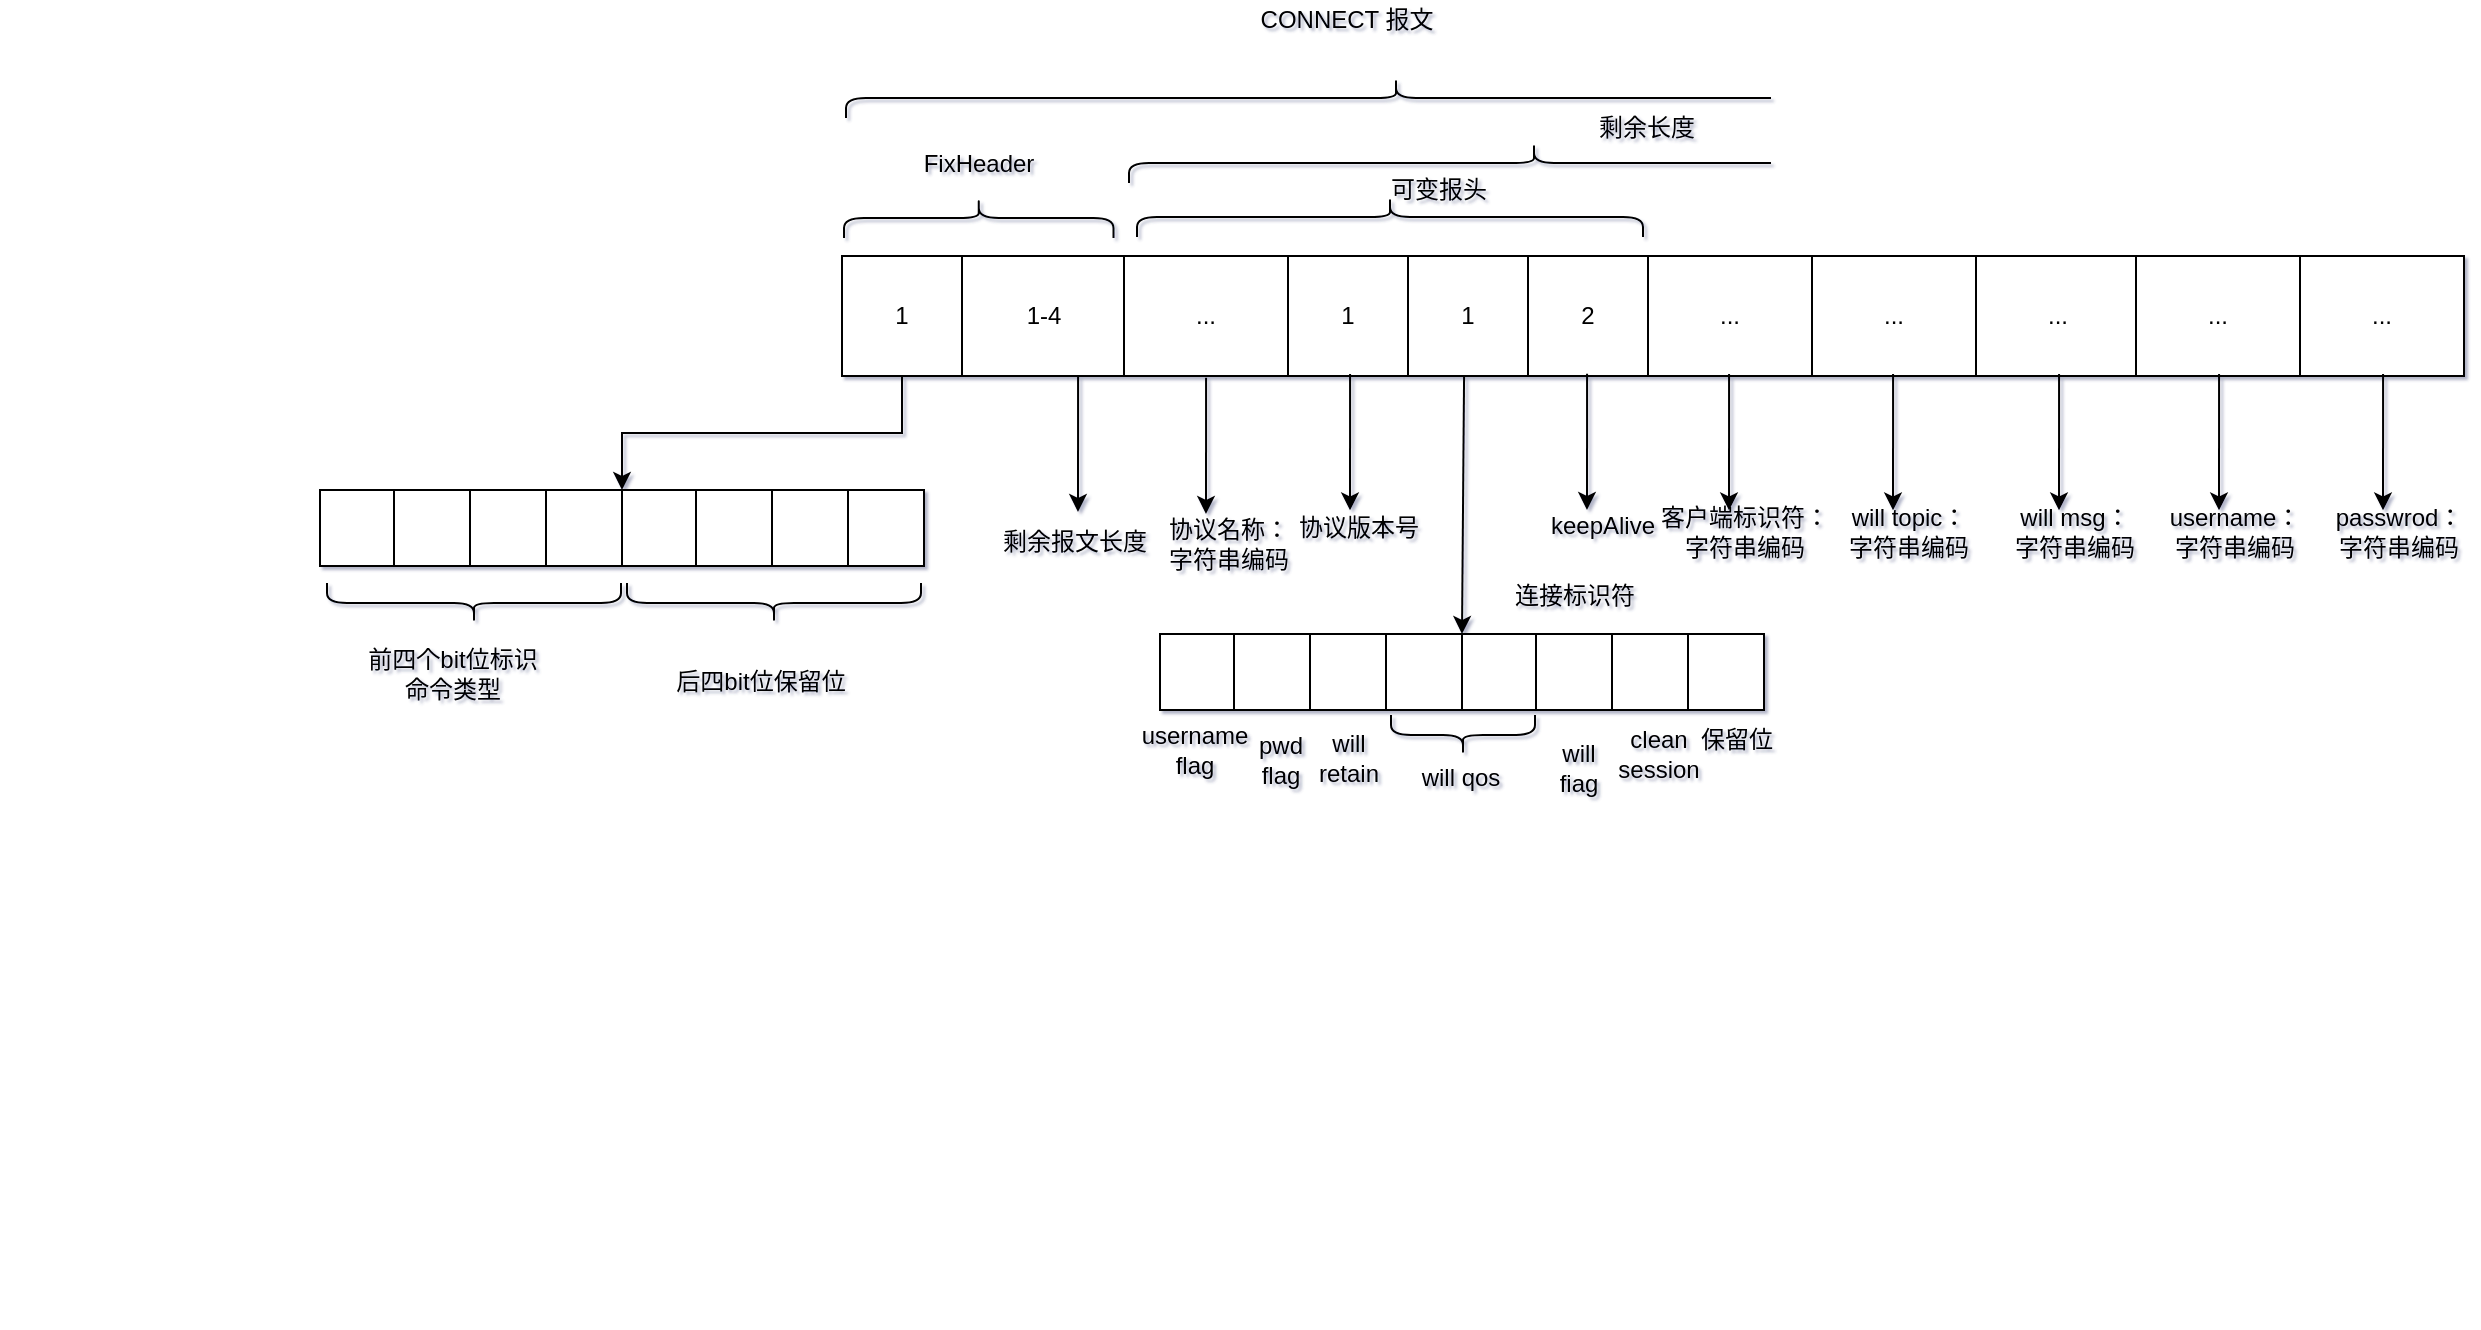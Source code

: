 <mxfile version="15.2.7" type="github">
  <diagram id="prtHgNgQTEPvFCAcTncT" name="Page-1">
    <mxGraphModel dx="1865" dy="491" grid="1" gridSize="1" guides="1" tooltips="1" connect="1" arrows="1" fold="1" page="1" pageScale="1" pageWidth="827" pageHeight="1169" background="#FFFFFF" math="0" shadow="1">
      <root>
        <mxCell id="0" />
        <mxCell id="1" parent="0" />
        <mxCell id="nLtbvOiPkB7zyCUtlBkx-5" value="" style="shape=curlyBracket;whiteSpace=wrap;html=1;rounded=1;rotation=90;" parent="1" vertex="1">
          <mxGeometry x="147.38" y="605.63" width="20" height="134.75" as="geometry" />
        </mxCell>
        <mxCell id="nLtbvOiPkB7zyCUtlBkx-19" value="1" style="whiteSpace=wrap;html=1;aspect=fixed;" parent="1" vertex="1">
          <mxGeometry x="89" y="692" width="60" height="60" as="geometry" />
        </mxCell>
        <mxCell id="nLtbvOiPkB7zyCUtlBkx-20" value="" style="endArrow=classic;html=1;rounded=0;edgeStyle=orthogonalEdgeStyle;exitX=0.5;exitY=1;exitDx=0;exitDy=0;entryX=1;entryY=0;entryDx=0;entryDy=0;" parent="1" source="nLtbvOiPkB7zyCUtlBkx-19" edge="1" target="slnyN1TMM2L7qAsyfplw-7">
          <mxGeometry width="50" height="50" relative="1" as="geometry">
            <mxPoint x="114" y="806" as="sourcePoint" />
            <mxPoint x="49" y="804" as="targetPoint" />
          </mxGeometry>
        </mxCell>
        <mxCell id="nLtbvOiPkB7zyCUtlBkx-36" value="" style="shape=partialRectangle;html=1;whiteSpace=wrap;connectable=0;fillColor=none;top=0;left=0;bottom=0;right=0;overflow=hidden;pointerEvents=1;" parent="1" vertex="1">
          <mxGeometry x="-49" y="863" width="38" height="40" as="geometry">
            <mxRectangle width="38" height="40" as="alternateBounds" />
          </mxGeometry>
        </mxCell>
        <mxCell id="nLtbvOiPkB7zyCUtlBkx-93" value="" style="shape=partialRectangle;html=1;whiteSpace=wrap;collapsible=0;dropTarget=0;pointerEvents=0;fillColor=none;top=0;left=0;bottom=0;right=0;points=[[0,0.5],[1,0.5]];portConstraint=eastwest;" parent="1" vertex="1">
          <mxGeometry x="-331" y="1184" width="170" height="40" as="geometry" />
        </mxCell>
        <mxCell id="nLtbvOiPkB7zyCUtlBkx-94" value="" style="shape=partialRectangle;html=1;whiteSpace=wrap;connectable=0;fillColor=none;top=0;left=0;bottom=0;right=0;overflow=hidden;pointerEvents=1;" parent="nLtbvOiPkB7zyCUtlBkx-93" vertex="1">
          <mxGeometry width="56" height="40" as="geometry">
            <mxRectangle width="56" height="40" as="alternateBounds" />
          </mxGeometry>
        </mxCell>
        <mxCell id="nLtbvOiPkB7zyCUtlBkx-95" value="" style="shape=partialRectangle;html=1;whiteSpace=wrap;connectable=0;fillColor=none;top=0;left=0;bottom=0;right=0;overflow=hidden;pointerEvents=1;" parent="nLtbvOiPkB7zyCUtlBkx-93" vertex="1">
          <mxGeometry x="56" width="58" height="40" as="geometry">
            <mxRectangle width="58" height="40" as="alternateBounds" />
          </mxGeometry>
        </mxCell>
        <mxCell id="nLtbvOiPkB7zyCUtlBkx-96" value="" style="shape=partialRectangle;html=1;whiteSpace=wrap;connectable=0;fillColor=none;top=0;left=0;bottom=0;right=0;overflow=hidden;pointerEvents=1;" parent="nLtbvOiPkB7zyCUtlBkx-93" vertex="1">
          <mxGeometry x="114" width="56" height="40" as="geometry">
            <mxRectangle width="56" height="40" as="alternateBounds" />
          </mxGeometry>
        </mxCell>
        <mxCell id="nLtbvOiPkB7zyCUtlBkx-99" value="" style="shape=partialRectangle;html=1;whiteSpace=wrap;connectable=0;fillColor=none;top=0;left=0;bottom=0;right=0;overflow=hidden;pointerEvents=1;" parent="1" vertex="1">
          <mxGeometry x="-72" y="867" width="38" height="40" as="geometry">
            <mxRectangle width="38" height="40" as="alternateBounds" />
          </mxGeometry>
        </mxCell>
        <mxCell id="7wXE7StsuZpoVi-rsZV6-1" value="" style="shape=curlyBracket;whiteSpace=wrap;html=1;rounded=1;rotation=-90;" parent="1" vertex="1">
          <mxGeometry x="-105" y="792" width="20" height="147" as="geometry" />
        </mxCell>
        <mxCell id="slnyN1TMM2L7qAsyfplw-1" value="FixHeader" style="text;html=1;align=center;verticalAlign=middle;resizable=0;points=[];autosize=1;strokeColor=none;fillColor=none;" vertex="1" parent="1">
          <mxGeometry x="124.38" y="636" width="66" height="19" as="geometry" />
        </mxCell>
        <mxCell id="slnyN1TMM2L7qAsyfplw-2" value="前四个bit位标识&lt;br&gt;命令类型" style="text;html=1;align=center;verticalAlign=middle;resizable=0;points=[];autosize=1;strokeColor=none;fillColor=none;" vertex="1" parent="1">
          <mxGeometry x="-154" y="885" width="96" height="32" as="geometry" />
        </mxCell>
        <mxCell id="slnyN1TMM2L7qAsyfplw-4" value="" style="whiteSpace=wrap;html=1;aspect=fixed;" vertex="1" parent="1">
          <mxGeometry x="-172" y="809" width="38" height="38" as="geometry" />
        </mxCell>
        <mxCell id="slnyN1TMM2L7qAsyfplw-5" value="" style="whiteSpace=wrap;html=1;aspect=fixed;" vertex="1" parent="1">
          <mxGeometry x="-135" y="809" width="38" height="38" as="geometry" />
        </mxCell>
        <mxCell id="slnyN1TMM2L7qAsyfplw-6" value="" style="whiteSpace=wrap;html=1;aspect=fixed;" vertex="1" parent="1">
          <mxGeometry x="-97" y="809" width="38" height="38" as="geometry" />
        </mxCell>
        <mxCell id="slnyN1TMM2L7qAsyfplw-7" value="" style="whiteSpace=wrap;html=1;aspect=fixed;" vertex="1" parent="1">
          <mxGeometry x="-59" y="809" width="38" height="38" as="geometry" />
        </mxCell>
        <mxCell id="slnyN1TMM2L7qAsyfplw-8" value="" style="whiteSpace=wrap;html=1;aspect=fixed;" vertex="1" parent="1">
          <mxGeometry x="-21" y="809" width="38" height="38" as="geometry" />
        </mxCell>
        <mxCell id="slnyN1TMM2L7qAsyfplw-9" value="" style="whiteSpace=wrap;html=1;aspect=fixed;" vertex="1" parent="1">
          <mxGeometry x="16" y="809" width="38" height="38" as="geometry" />
        </mxCell>
        <mxCell id="slnyN1TMM2L7qAsyfplw-10" value="" style="whiteSpace=wrap;html=1;aspect=fixed;" vertex="1" parent="1">
          <mxGeometry x="54" y="809" width="38" height="38" as="geometry" />
        </mxCell>
        <mxCell id="slnyN1TMM2L7qAsyfplw-11" value="" style="whiteSpace=wrap;html=1;aspect=fixed;" vertex="1" parent="1">
          <mxGeometry x="92" y="809" width="38" height="38" as="geometry" />
        </mxCell>
        <mxCell id="slnyN1TMM2L7qAsyfplw-12" value="" style="shape=curlyBracket;whiteSpace=wrap;html=1;rounded=1;rotation=90;" vertex="1" parent="1">
          <mxGeometry x="356" y="338" width="20" height="550" as="geometry" />
        </mxCell>
        <mxCell id="slnyN1TMM2L7qAsyfplw-13" value="CONNECT 报文" style="text;html=1;align=center;verticalAlign=middle;resizable=0;points=[];autosize=1;strokeColor=none;fillColor=none;" vertex="1" parent="1">
          <mxGeometry x="292" y="564" width="97" height="19" as="geometry" />
        </mxCell>
        <mxCell id="slnyN1TMM2L7qAsyfplw-14" value="" style="shape=curlyBracket;whiteSpace=wrap;html=1;rounded=1;rotation=-90;" vertex="1" parent="1">
          <mxGeometry x="45" y="792" width="20" height="147" as="geometry" />
        </mxCell>
        <mxCell id="slnyN1TMM2L7qAsyfplw-15" value="后四bit位保留位" style="text;html=1;align=center;verticalAlign=middle;resizable=0;points=[];autosize=1;strokeColor=none;fillColor=none;" vertex="1" parent="1">
          <mxGeometry y="895" width="96" height="19" as="geometry" />
        </mxCell>
        <mxCell id="slnyN1TMM2L7qAsyfplw-16" value="" style="endArrow=classic;html=1;exitX=0.492;exitY=0.997;exitDx=0;exitDy=0;exitPerimeter=0;" edge="1" parent="1">
          <mxGeometry width="50" height="50" relative="1" as="geometry">
            <mxPoint x="207.04" y="751.82" as="sourcePoint" />
            <mxPoint x="207" y="820" as="targetPoint" />
          </mxGeometry>
        </mxCell>
        <mxCell id="slnyN1TMM2L7qAsyfplw-17" value="剩余报文长度" style="text;html=1;align=center;verticalAlign=middle;resizable=0;points=[];autosize=1;strokeColor=none;fillColor=none;" vertex="1" parent="1">
          <mxGeometry x="163" y="825" width="83" height="19" as="geometry" />
        </mxCell>
        <mxCell id="slnyN1TMM2L7qAsyfplw-19" value="" style="shape=curlyBracket;whiteSpace=wrap;html=1;rounded=1;rotation=90;" vertex="1" parent="1">
          <mxGeometry x="425" y="443" width="20" height="405" as="geometry" />
        </mxCell>
        <mxCell id="slnyN1TMM2L7qAsyfplw-20" value="剩余长度" style="text;html=1;align=center;verticalAlign=middle;resizable=0;points=[];autosize=1;strokeColor=none;fillColor=none;" vertex="1" parent="1">
          <mxGeometry x="461" y="618" width="59" height="19" as="geometry" />
        </mxCell>
        <mxCell id="slnyN1TMM2L7qAsyfplw-21" value="" style="endArrow=classic;html=1;exitX=0.492;exitY=0.997;exitDx=0;exitDy=0;exitPerimeter=0;" edge="1" parent="1">
          <mxGeometry width="50" height="50" relative="1" as="geometry">
            <mxPoint x="271.04" y="752.82" as="sourcePoint" />
            <mxPoint x="271" y="821" as="targetPoint" />
          </mxGeometry>
        </mxCell>
        <mxCell id="slnyN1TMM2L7qAsyfplw-22" value="协议名称：&lt;br&gt;字符串编码" style="text;html=1;align=center;verticalAlign=middle;resizable=0;points=[];autosize=1;strokeColor=none;fillColor=none;" vertex="1" parent="1">
          <mxGeometry x="246" y="820" width="71" height="32" as="geometry" />
        </mxCell>
        <mxCell id="slnyN1TMM2L7qAsyfplw-26" value="1-4" style="rounded=0;whiteSpace=wrap;html=1;" vertex="1" parent="1">
          <mxGeometry x="149" y="692" width="82" height="60" as="geometry" />
        </mxCell>
        <mxCell id="slnyN1TMM2L7qAsyfplw-27" value="..." style="rounded=0;whiteSpace=wrap;html=1;" vertex="1" parent="1">
          <mxGeometry x="230" y="692" width="82" height="60" as="geometry" />
        </mxCell>
        <mxCell id="slnyN1TMM2L7qAsyfplw-28" value="1" style="whiteSpace=wrap;html=1;aspect=fixed;" vertex="1" parent="1">
          <mxGeometry x="312" y="692" width="60" height="60" as="geometry" />
        </mxCell>
        <mxCell id="slnyN1TMM2L7qAsyfplw-29" value="" style="endArrow=classic;html=1;exitX=0.492;exitY=0.997;exitDx=0;exitDy=0;exitPerimeter=0;" edge="1" parent="1">
          <mxGeometry width="50" height="50" relative="1" as="geometry">
            <mxPoint x="343.04" y="751.0" as="sourcePoint" />
            <mxPoint x="343" y="819.18" as="targetPoint" />
          </mxGeometry>
        </mxCell>
        <mxCell id="slnyN1TMM2L7qAsyfplw-30" value="协议版本号" style="text;html=1;align=center;verticalAlign=middle;resizable=0;points=[];autosize=1;strokeColor=none;fillColor=none;" vertex="1" parent="1">
          <mxGeometry x="311" y="818" width="71" height="19" as="geometry" />
        </mxCell>
        <mxCell id="slnyN1TMM2L7qAsyfplw-31" value="1" style="whiteSpace=wrap;html=1;aspect=fixed;" vertex="1" parent="1">
          <mxGeometry x="372" y="692" width="60" height="60" as="geometry" />
        </mxCell>
        <mxCell id="slnyN1TMM2L7qAsyfplw-32" value="" style="endArrow=classic;html=1;exitX=0.492;exitY=0.997;exitDx=0;exitDy=0;exitPerimeter=0;entryX=1;entryY=0;entryDx=0;entryDy=0;" edge="1" parent="1" target="slnyN1TMM2L7qAsyfplw-62">
          <mxGeometry width="50" height="50" relative="1" as="geometry">
            <mxPoint x="400.04" y="752" as="sourcePoint" />
            <mxPoint x="400" y="820.18" as="targetPoint" />
          </mxGeometry>
        </mxCell>
        <mxCell id="slnyN1TMM2L7qAsyfplw-33" value="连接标识符" style="text;html=1;align=center;verticalAlign=middle;resizable=0;points=[];autosize=1;strokeColor=none;fillColor=none;" vertex="1" parent="1">
          <mxGeometry x="419.5" y="852" width="71" height="19" as="geometry" />
        </mxCell>
        <mxCell id="slnyN1TMM2L7qAsyfplw-34" value="2" style="whiteSpace=wrap;html=1;aspect=fixed;" vertex="1" parent="1">
          <mxGeometry x="432" y="692" width="60" height="60" as="geometry" />
        </mxCell>
        <mxCell id="slnyN1TMM2L7qAsyfplw-35" value="" style="endArrow=classic;html=1;exitX=0.492;exitY=0.997;exitDx=0;exitDy=0;exitPerimeter=0;" edge="1" parent="1">
          <mxGeometry width="50" height="50" relative="1" as="geometry">
            <mxPoint x="461.54" y="750.82" as="sourcePoint" />
            <mxPoint x="461.5" y="819.0" as="targetPoint" />
          </mxGeometry>
        </mxCell>
        <mxCell id="slnyN1TMM2L7qAsyfplw-36" value="keepAlive" style="text;html=1;align=center;verticalAlign=middle;resizable=0;points=[];autosize=1;strokeColor=none;fillColor=none;" vertex="1" parent="1">
          <mxGeometry x="437" y="817" width="63" height="19" as="geometry" />
        </mxCell>
        <mxCell id="slnyN1TMM2L7qAsyfplw-37" value="" style="shape=curlyBracket;whiteSpace=wrap;html=1;rounded=1;rotation=90;" vertex="1" parent="1">
          <mxGeometry x="353" y="546" width="20" height="253" as="geometry" />
        </mxCell>
        <mxCell id="slnyN1TMM2L7qAsyfplw-38" value="可变报头" style="text;html=1;align=center;verticalAlign=middle;resizable=0;points=[];autosize=1;strokeColor=none;fillColor=none;" vertex="1" parent="1">
          <mxGeometry x="357" y="649" width="59" height="19" as="geometry" />
        </mxCell>
        <mxCell id="slnyN1TMM2L7qAsyfplw-39" value="..." style="rounded=0;whiteSpace=wrap;html=1;" vertex="1" parent="1">
          <mxGeometry x="492" y="692" width="82" height="60" as="geometry" />
        </mxCell>
        <mxCell id="slnyN1TMM2L7qAsyfplw-40" value="" style="endArrow=classic;html=1;exitX=0.492;exitY=0.997;exitDx=0;exitDy=0;exitPerimeter=0;" edge="1" parent="1">
          <mxGeometry width="50" height="50" relative="1" as="geometry">
            <mxPoint x="532.54" y="751.0" as="sourcePoint" />
            <mxPoint x="532.5" y="819.18" as="targetPoint" />
          </mxGeometry>
        </mxCell>
        <mxCell id="slnyN1TMM2L7qAsyfplw-41" value="客户端标识符：&lt;br&gt;字符串编码" style="text;html=1;align=center;verticalAlign=middle;resizable=0;points=[];autosize=1;strokeColor=none;fillColor=none;" vertex="1" parent="1">
          <mxGeometry x="492" y="814" width="95" height="32" as="geometry" />
        </mxCell>
        <mxCell id="slnyN1TMM2L7qAsyfplw-42" value="..." style="rounded=0;whiteSpace=wrap;html=1;" vertex="1" parent="1">
          <mxGeometry x="574" y="692" width="82" height="60" as="geometry" />
        </mxCell>
        <mxCell id="slnyN1TMM2L7qAsyfplw-43" value="" style="endArrow=classic;html=1;exitX=0.492;exitY=0.997;exitDx=0;exitDy=0;exitPerimeter=0;" edge="1" parent="1">
          <mxGeometry width="50" height="50" relative="1" as="geometry">
            <mxPoint x="614.54" y="751" as="sourcePoint" />
            <mxPoint x="614.5" y="819.18" as="targetPoint" />
          </mxGeometry>
        </mxCell>
        <mxCell id="slnyN1TMM2L7qAsyfplw-44" value="will topic：&lt;br&gt;字符串编码" style="text;html=1;align=center;verticalAlign=middle;resizable=0;points=[];autosize=1;strokeColor=none;fillColor=none;" vertex="1" parent="1">
          <mxGeometry x="586" y="814" width="71" height="32" as="geometry" />
        </mxCell>
        <mxCell id="slnyN1TMM2L7qAsyfplw-45" value="..." style="rounded=0;whiteSpace=wrap;html=1;" vertex="1" parent="1">
          <mxGeometry x="656" y="692" width="82" height="60" as="geometry" />
        </mxCell>
        <mxCell id="slnyN1TMM2L7qAsyfplw-46" value="" style="endArrow=classic;html=1;exitX=0.492;exitY=0.997;exitDx=0;exitDy=0;exitPerimeter=0;" edge="1" parent="1">
          <mxGeometry width="50" height="50" relative="1" as="geometry">
            <mxPoint x="697.54" y="751" as="sourcePoint" />
            <mxPoint x="697.5" y="819.18" as="targetPoint" />
          </mxGeometry>
        </mxCell>
        <mxCell id="slnyN1TMM2L7qAsyfplw-47" value="will msg：&lt;br&gt;字符串编码" style="text;html=1;align=center;verticalAlign=middle;resizable=0;points=[];autosize=1;strokeColor=none;fillColor=none;" vertex="1" parent="1">
          <mxGeometry x="669" y="814" width="71" height="32" as="geometry" />
        </mxCell>
        <mxCell id="slnyN1TMM2L7qAsyfplw-48" value="..." style="rounded=0;whiteSpace=wrap;html=1;" vertex="1" parent="1">
          <mxGeometry x="736" y="692" width="82" height="60" as="geometry" />
        </mxCell>
        <mxCell id="slnyN1TMM2L7qAsyfplw-49" value="" style="endArrow=classic;html=1;exitX=0.492;exitY=0.997;exitDx=0;exitDy=0;exitPerimeter=0;" edge="1" parent="1">
          <mxGeometry width="50" height="50" relative="1" as="geometry">
            <mxPoint x="777.54" y="751" as="sourcePoint" />
            <mxPoint x="777.5" y="819.18" as="targetPoint" />
          </mxGeometry>
        </mxCell>
        <mxCell id="slnyN1TMM2L7qAsyfplw-50" value="username：&lt;br&gt;字符串编码" style="text;html=1;align=center;verticalAlign=middle;resizable=0;points=[];autosize=1;strokeColor=none;fillColor=none;" vertex="1" parent="1">
          <mxGeometry x="746" y="814" width="77" height="32" as="geometry" />
        </mxCell>
        <mxCell id="slnyN1TMM2L7qAsyfplw-51" value="..." style="rounded=0;whiteSpace=wrap;html=1;" vertex="1" parent="1">
          <mxGeometry x="818" y="692" width="82" height="60" as="geometry" />
        </mxCell>
        <mxCell id="slnyN1TMM2L7qAsyfplw-52" value="" style="endArrow=classic;html=1;exitX=0.492;exitY=0.997;exitDx=0;exitDy=0;exitPerimeter=0;" edge="1" parent="1">
          <mxGeometry width="50" height="50" relative="1" as="geometry">
            <mxPoint x="859.54" y="751" as="sourcePoint" />
            <mxPoint x="859.5" y="819.18" as="targetPoint" />
          </mxGeometry>
        </mxCell>
        <mxCell id="slnyN1TMM2L7qAsyfplw-53" value="passwrod：&lt;br&gt;字符串编码" style="text;html=1;align=center;verticalAlign=middle;resizable=0;points=[];autosize=1;strokeColor=none;fillColor=none;" vertex="1" parent="1">
          <mxGeometry x="830" y="814" width="74" height="32" as="geometry" />
        </mxCell>
        <mxCell id="slnyN1TMM2L7qAsyfplw-56" value="" style="shape=partialRectangle;html=1;whiteSpace=wrap;connectable=0;fillColor=none;top=0;left=0;bottom=0;right=0;overflow=hidden;pointerEvents=1;" vertex="1" parent="1">
          <mxGeometry x="348" y="939" width="38" height="40" as="geometry">
            <mxRectangle width="38" height="40" as="alternateBounds" />
          </mxGeometry>
        </mxCell>
        <mxCell id="slnyN1TMM2L7qAsyfplw-59" value="" style="whiteSpace=wrap;html=1;aspect=fixed;" vertex="1" parent="1">
          <mxGeometry x="248" y="881" width="38" height="38" as="geometry" />
        </mxCell>
        <mxCell id="slnyN1TMM2L7qAsyfplw-60" value="" style="whiteSpace=wrap;html=1;aspect=fixed;" vertex="1" parent="1">
          <mxGeometry x="285" y="881" width="38" height="38" as="geometry" />
        </mxCell>
        <mxCell id="slnyN1TMM2L7qAsyfplw-61" value="" style="whiteSpace=wrap;html=1;aspect=fixed;" vertex="1" parent="1">
          <mxGeometry x="323" y="881" width="38" height="38" as="geometry" />
        </mxCell>
        <mxCell id="slnyN1TMM2L7qAsyfplw-62" value="" style="whiteSpace=wrap;html=1;aspect=fixed;" vertex="1" parent="1">
          <mxGeometry x="361" y="881" width="38" height="38" as="geometry" />
        </mxCell>
        <mxCell id="slnyN1TMM2L7qAsyfplw-63" value="" style="whiteSpace=wrap;html=1;aspect=fixed;" vertex="1" parent="1">
          <mxGeometry x="399" y="881" width="38" height="38" as="geometry" />
        </mxCell>
        <mxCell id="slnyN1TMM2L7qAsyfplw-64" value="" style="whiteSpace=wrap;html=1;aspect=fixed;" vertex="1" parent="1">
          <mxGeometry x="436" y="881" width="38" height="38" as="geometry" />
        </mxCell>
        <mxCell id="slnyN1TMM2L7qAsyfplw-65" value="" style="whiteSpace=wrap;html=1;aspect=fixed;" vertex="1" parent="1">
          <mxGeometry x="474" y="881" width="38" height="38" as="geometry" />
        </mxCell>
        <mxCell id="slnyN1TMM2L7qAsyfplw-66" value="" style="whiteSpace=wrap;html=1;aspect=fixed;" vertex="1" parent="1">
          <mxGeometry x="512" y="881" width="38" height="38" as="geometry" />
        </mxCell>
        <mxCell id="slnyN1TMM2L7qAsyfplw-71" value="username&lt;br&gt;flag" style="text;html=1;align=center;verticalAlign=middle;resizable=0;points=[];autosize=1;strokeColor=none;fillColor=none;" vertex="1" parent="1">
          <mxGeometry x="232" y="923" width="65" height="32" as="geometry" />
        </mxCell>
        <mxCell id="slnyN1TMM2L7qAsyfplw-72" value="pwd&lt;br&gt;flag" style="text;html=1;align=center;verticalAlign=middle;resizable=0;points=[];autosize=1;strokeColor=none;fillColor=none;" vertex="1" parent="1">
          <mxGeometry x="291" y="928" width="33" height="32" as="geometry" />
        </mxCell>
        <mxCell id="slnyN1TMM2L7qAsyfplw-73" value="will&lt;br&gt;retain" style="text;html=1;align=center;verticalAlign=middle;resizable=0;points=[];autosize=1;strokeColor=none;fillColor=none;" vertex="1" parent="1">
          <mxGeometry x="321" y="927" width="41" height="32" as="geometry" />
        </mxCell>
        <mxCell id="slnyN1TMM2L7qAsyfplw-74" value="will qos" style="text;html=1;align=center;verticalAlign=middle;resizable=0;points=[];autosize=1;strokeColor=none;fillColor=none;" vertex="1" parent="1">
          <mxGeometry x="373" y="943" width="50" height="19" as="geometry" />
        </mxCell>
        <mxCell id="slnyN1TMM2L7qAsyfplw-75" value="" style="shape=curlyBracket;whiteSpace=wrap;html=1;rounded=1;rotation=-90;" vertex="1" parent="1">
          <mxGeometry x="389.5" y="895.5" width="20" height="72" as="geometry" />
        </mxCell>
        <mxCell id="slnyN1TMM2L7qAsyfplw-76" value="will &lt;br&gt;fiag" style="text;html=1;align=center;verticalAlign=middle;resizable=0;points=[];autosize=1;strokeColor=none;fillColor=none;" vertex="1" parent="1">
          <mxGeometry x="442" y="932" width="30" height="32" as="geometry" />
        </mxCell>
        <mxCell id="slnyN1TMM2L7qAsyfplw-77" value="clean &lt;br&gt;session" style="text;html=1;align=center;verticalAlign=middle;resizable=0;points=[];autosize=1;strokeColor=none;fillColor=none;" vertex="1" parent="1">
          <mxGeometry x="471" y="925" width="52" height="32" as="geometry" />
        </mxCell>
        <mxCell id="slnyN1TMM2L7qAsyfplw-78" value="保留位" style="text;html=1;align=center;verticalAlign=middle;resizable=0;points=[];autosize=1;strokeColor=none;fillColor=none;" vertex="1" parent="1">
          <mxGeometry x="512" y="924" width="47" height="19" as="geometry" />
        </mxCell>
      </root>
    </mxGraphModel>
  </diagram>
</mxfile>
